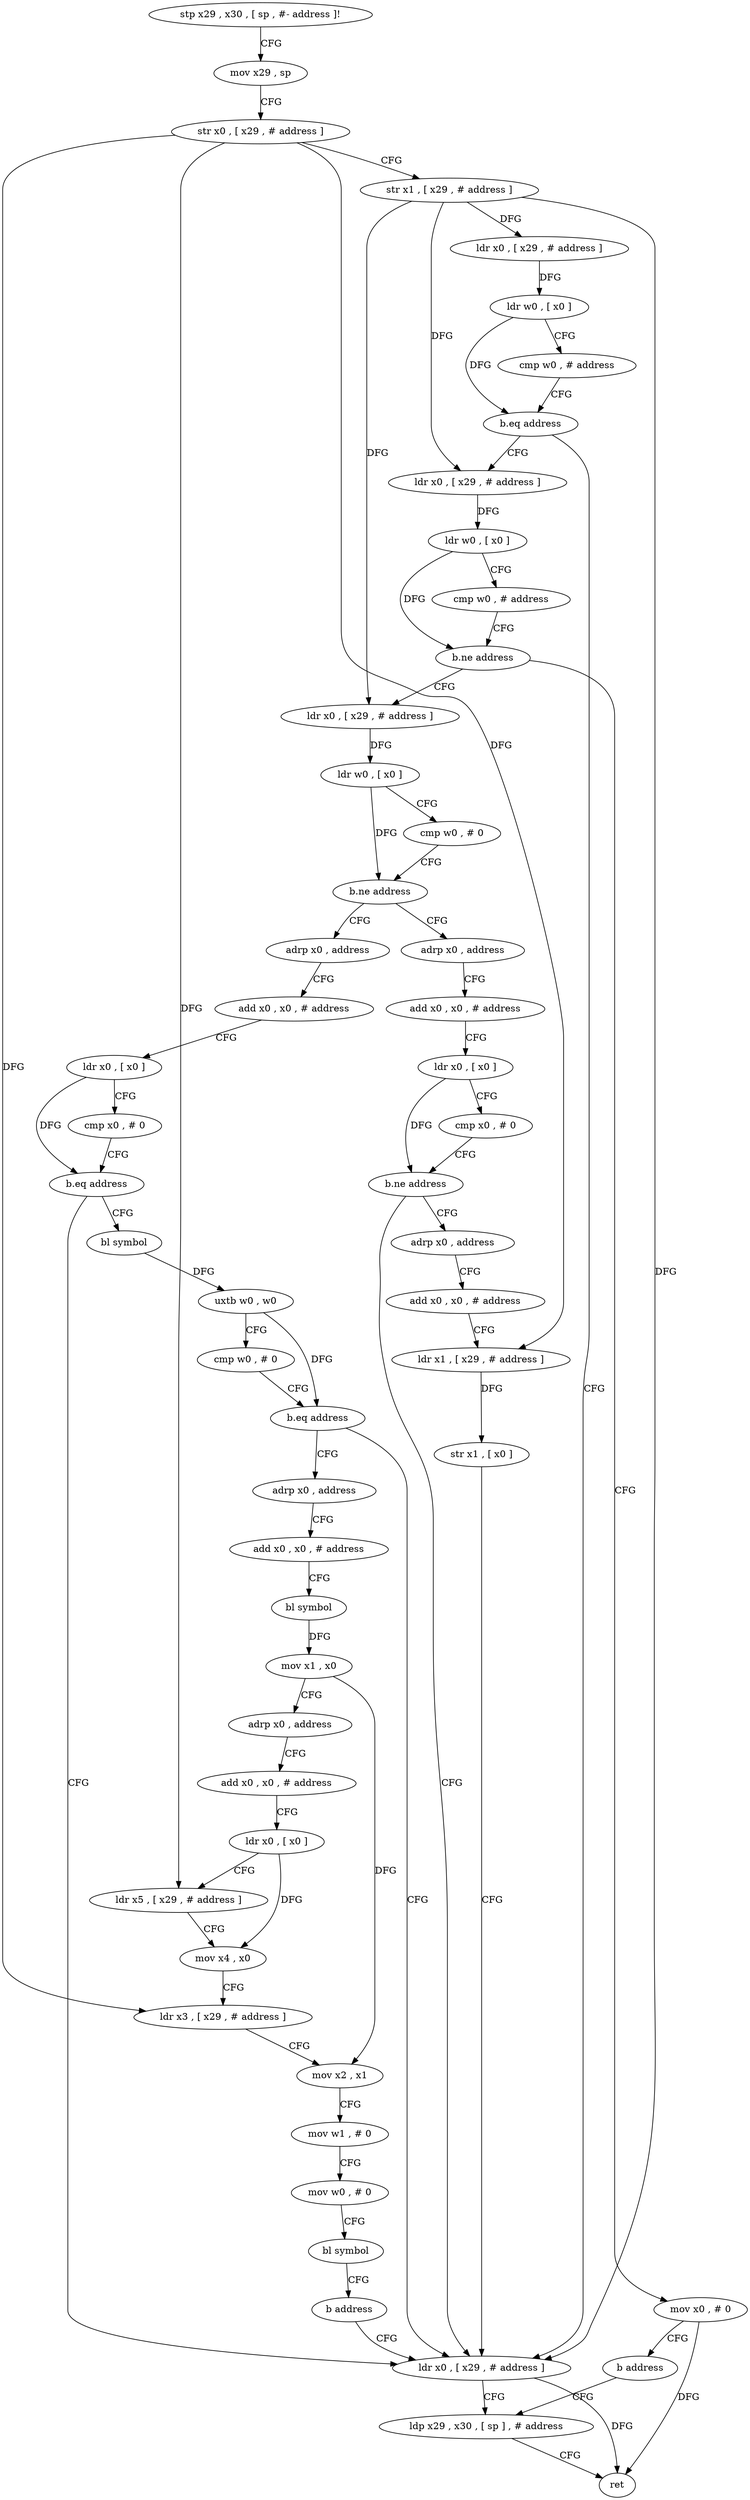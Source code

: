 digraph "func" {
"4262756" [label = "stp x29 , x30 , [ sp , #- address ]!" ]
"4262760" [label = "mov x29 , sp" ]
"4262764" [label = "str x0 , [ x29 , # address ]" ]
"4262768" [label = "str x1 , [ x29 , # address ]" ]
"4262772" [label = "ldr x0 , [ x29 , # address ]" ]
"4262776" [label = "ldr w0 , [ x0 ]" ]
"4262780" [label = "cmp w0 , # address" ]
"4262784" [label = "b.eq address" ]
"4262960" [label = "ldr x0 , [ x29 , # address ]" ]
"4262788" [label = "ldr x0 , [ x29 , # address ]" ]
"4262964" [label = "ldp x29 , x30 , [ sp ] , # address" ]
"4262792" [label = "ldr w0 , [ x0 ]" ]
"4262796" [label = "cmp w0 , # address" ]
"4262800" [label = "b.ne address" ]
"4262812" [label = "ldr x0 , [ x29 , # address ]" ]
"4262804" [label = "mov x0 , # 0" ]
"4262816" [label = "ldr w0 , [ x0 ]" ]
"4262820" [label = "cmp w0 , # 0" ]
"4262824" [label = "b.ne address" ]
"4262924" [label = "adrp x0 , address" ]
"4262828" [label = "adrp x0 , address" ]
"4262808" [label = "b address" ]
"4262928" [label = "add x0 , x0 , # address" ]
"4262932" [label = "ldr x0 , [ x0 ]" ]
"4262936" [label = "cmp x0 , # 0" ]
"4262940" [label = "b.ne address" ]
"4262944" [label = "adrp x0 , address" ]
"4262832" [label = "add x0 , x0 , # address" ]
"4262836" [label = "ldr x0 , [ x0 ]" ]
"4262840" [label = "cmp x0 , # 0" ]
"4262844" [label = "b.eq address" ]
"4262848" [label = "bl symbol" ]
"4262968" [label = "ret" ]
"4262948" [label = "add x0 , x0 , # address" ]
"4262952" [label = "ldr x1 , [ x29 , # address ]" ]
"4262956" [label = "str x1 , [ x0 ]" ]
"4262852" [label = "uxtb w0 , w0" ]
"4262856" [label = "cmp w0 , # 0" ]
"4262860" [label = "b.eq address" ]
"4262864" [label = "adrp x0 , address" ]
"4262868" [label = "add x0 , x0 , # address" ]
"4262872" [label = "bl symbol" ]
"4262876" [label = "mov x1 , x0" ]
"4262880" [label = "adrp x0 , address" ]
"4262884" [label = "add x0 , x0 , # address" ]
"4262888" [label = "ldr x0 , [ x0 ]" ]
"4262892" [label = "ldr x5 , [ x29 , # address ]" ]
"4262896" [label = "mov x4 , x0" ]
"4262900" [label = "ldr x3 , [ x29 , # address ]" ]
"4262904" [label = "mov x2 , x1" ]
"4262908" [label = "mov w1 , # 0" ]
"4262912" [label = "mov w0 , # 0" ]
"4262916" [label = "bl symbol" ]
"4262920" [label = "b address" ]
"4262756" -> "4262760" [ label = "CFG" ]
"4262760" -> "4262764" [ label = "CFG" ]
"4262764" -> "4262768" [ label = "CFG" ]
"4262764" -> "4262952" [ label = "DFG" ]
"4262764" -> "4262892" [ label = "DFG" ]
"4262764" -> "4262900" [ label = "DFG" ]
"4262768" -> "4262772" [ label = "DFG" ]
"4262768" -> "4262960" [ label = "DFG" ]
"4262768" -> "4262788" [ label = "DFG" ]
"4262768" -> "4262812" [ label = "DFG" ]
"4262772" -> "4262776" [ label = "DFG" ]
"4262776" -> "4262780" [ label = "CFG" ]
"4262776" -> "4262784" [ label = "DFG" ]
"4262780" -> "4262784" [ label = "CFG" ]
"4262784" -> "4262960" [ label = "CFG" ]
"4262784" -> "4262788" [ label = "CFG" ]
"4262960" -> "4262964" [ label = "CFG" ]
"4262960" -> "4262968" [ label = "DFG" ]
"4262788" -> "4262792" [ label = "DFG" ]
"4262964" -> "4262968" [ label = "CFG" ]
"4262792" -> "4262796" [ label = "CFG" ]
"4262792" -> "4262800" [ label = "DFG" ]
"4262796" -> "4262800" [ label = "CFG" ]
"4262800" -> "4262812" [ label = "CFG" ]
"4262800" -> "4262804" [ label = "CFG" ]
"4262812" -> "4262816" [ label = "DFG" ]
"4262804" -> "4262808" [ label = "CFG" ]
"4262804" -> "4262968" [ label = "DFG" ]
"4262816" -> "4262820" [ label = "CFG" ]
"4262816" -> "4262824" [ label = "DFG" ]
"4262820" -> "4262824" [ label = "CFG" ]
"4262824" -> "4262924" [ label = "CFG" ]
"4262824" -> "4262828" [ label = "CFG" ]
"4262924" -> "4262928" [ label = "CFG" ]
"4262828" -> "4262832" [ label = "CFG" ]
"4262808" -> "4262964" [ label = "CFG" ]
"4262928" -> "4262932" [ label = "CFG" ]
"4262932" -> "4262936" [ label = "CFG" ]
"4262932" -> "4262940" [ label = "DFG" ]
"4262936" -> "4262940" [ label = "CFG" ]
"4262940" -> "4262960" [ label = "CFG" ]
"4262940" -> "4262944" [ label = "CFG" ]
"4262944" -> "4262948" [ label = "CFG" ]
"4262832" -> "4262836" [ label = "CFG" ]
"4262836" -> "4262840" [ label = "CFG" ]
"4262836" -> "4262844" [ label = "DFG" ]
"4262840" -> "4262844" [ label = "CFG" ]
"4262844" -> "4262960" [ label = "CFG" ]
"4262844" -> "4262848" [ label = "CFG" ]
"4262848" -> "4262852" [ label = "DFG" ]
"4262948" -> "4262952" [ label = "CFG" ]
"4262952" -> "4262956" [ label = "DFG" ]
"4262956" -> "4262960" [ label = "CFG" ]
"4262852" -> "4262856" [ label = "CFG" ]
"4262852" -> "4262860" [ label = "DFG" ]
"4262856" -> "4262860" [ label = "CFG" ]
"4262860" -> "4262960" [ label = "CFG" ]
"4262860" -> "4262864" [ label = "CFG" ]
"4262864" -> "4262868" [ label = "CFG" ]
"4262868" -> "4262872" [ label = "CFG" ]
"4262872" -> "4262876" [ label = "DFG" ]
"4262876" -> "4262880" [ label = "CFG" ]
"4262876" -> "4262904" [ label = "DFG" ]
"4262880" -> "4262884" [ label = "CFG" ]
"4262884" -> "4262888" [ label = "CFG" ]
"4262888" -> "4262892" [ label = "CFG" ]
"4262888" -> "4262896" [ label = "DFG" ]
"4262892" -> "4262896" [ label = "CFG" ]
"4262896" -> "4262900" [ label = "CFG" ]
"4262900" -> "4262904" [ label = "CFG" ]
"4262904" -> "4262908" [ label = "CFG" ]
"4262908" -> "4262912" [ label = "CFG" ]
"4262912" -> "4262916" [ label = "CFG" ]
"4262916" -> "4262920" [ label = "CFG" ]
"4262920" -> "4262960" [ label = "CFG" ]
}
